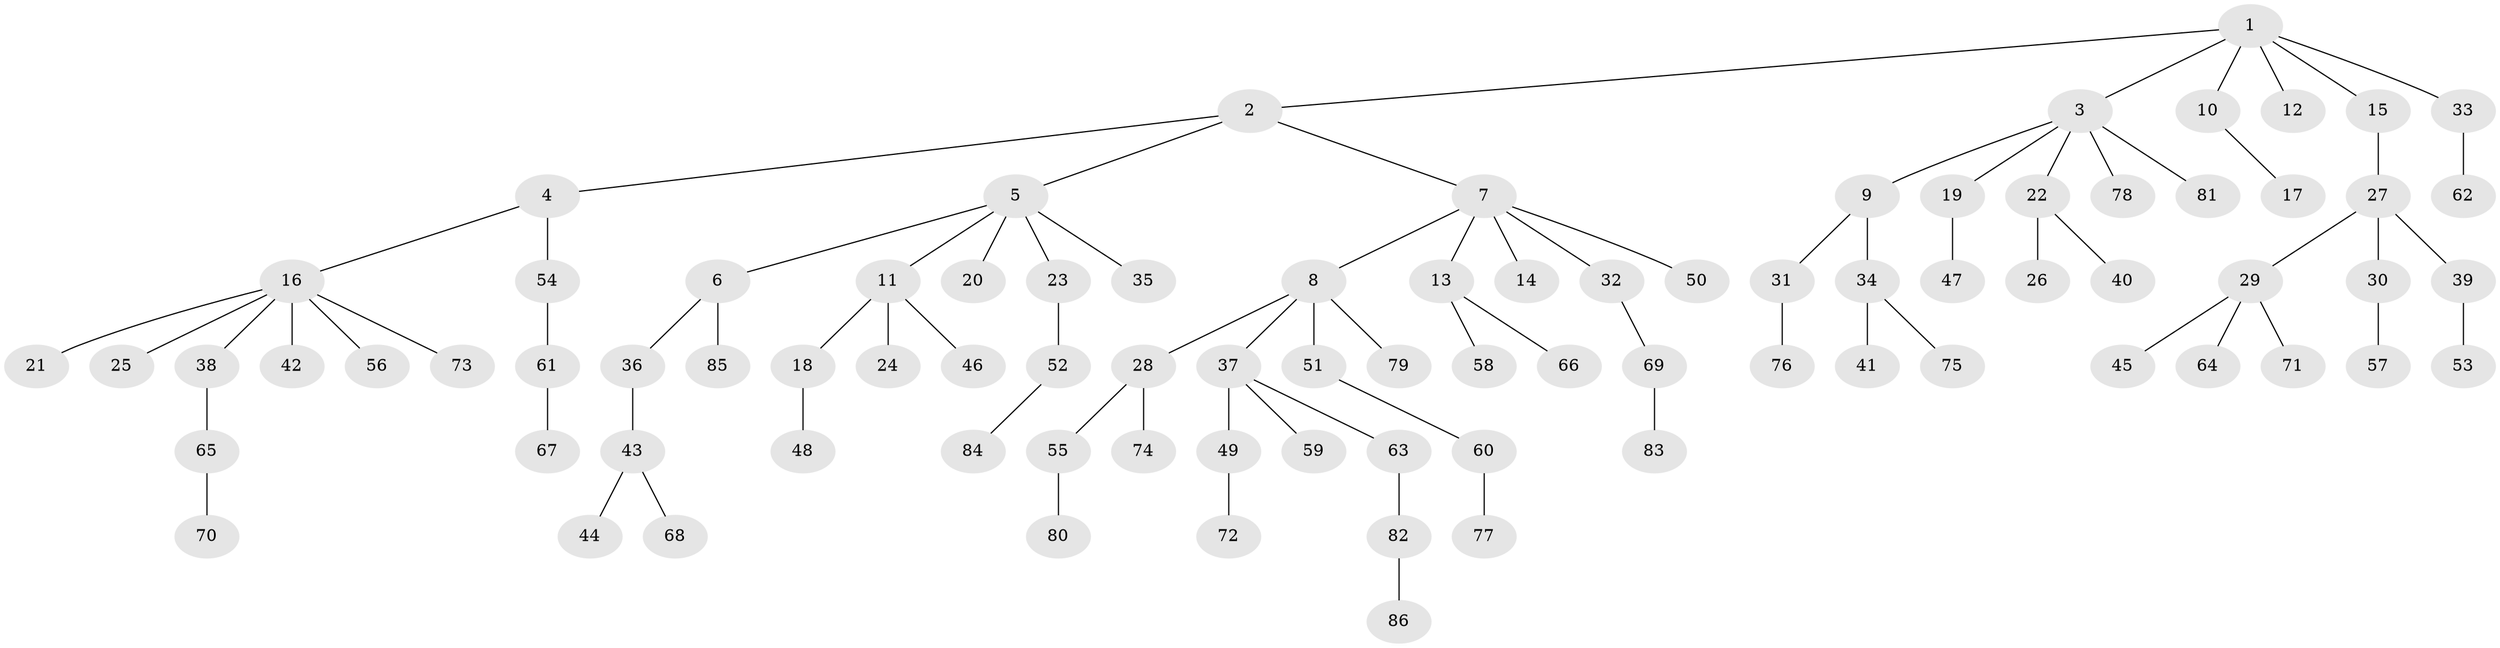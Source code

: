 // Generated by graph-tools (version 1.1) at 2025/50/03/09/25 03:50:22]
// undirected, 86 vertices, 85 edges
graph export_dot {
graph [start="1"]
  node [color=gray90,style=filled];
  1;
  2;
  3;
  4;
  5;
  6;
  7;
  8;
  9;
  10;
  11;
  12;
  13;
  14;
  15;
  16;
  17;
  18;
  19;
  20;
  21;
  22;
  23;
  24;
  25;
  26;
  27;
  28;
  29;
  30;
  31;
  32;
  33;
  34;
  35;
  36;
  37;
  38;
  39;
  40;
  41;
  42;
  43;
  44;
  45;
  46;
  47;
  48;
  49;
  50;
  51;
  52;
  53;
  54;
  55;
  56;
  57;
  58;
  59;
  60;
  61;
  62;
  63;
  64;
  65;
  66;
  67;
  68;
  69;
  70;
  71;
  72;
  73;
  74;
  75;
  76;
  77;
  78;
  79;
  80;
  81;
  82;
  83;
  84;
  85;
  86;
  1 -- 2;
  1 -- 3;
  1 -- 10;
  1 -- 12;
  1 -- 15;
  1 -- 33;
  2 -- 4;
  2 -- 5;
  2 -- 7;
  3 -- 9;
  3 -- 19;
  3 -- 22;
  3 -- 78;
  3 -- 81;
  4 -- 16;
  4 -- 54;
  5 -- 6;
  5 -- 11;
  5 -- 20;
  5 -- 23;
  5 -- 35;
  6 -- 36;
  6 -- 85;
  7 -- 8;
  7 -- 13;
  7 -- 14;
  7 -- 32;
  7 -- 50;
  8 -- 28;
  8 -- 37;
  8 -- 51;
  8 -- 79;
  9 -- 31;
  9 -- 34;
  10 -- 17;
  11 -- 18;
  11 -- 24;
  11 -- 46;
  13 -- 58;
  13 -- 66;
  15 -- 27;
  16 -- 21;
  16 -- 25;
  16 -- 38;
  16 -- 42;
  16 -- 56;
  16 -- 73;
  18 -- 48;
  19 -- 47;
  22 -- 26;
  22 -- 40;
  23 -- 52;
  27 -- 29;
  27 -- 30;
  27 -- 39;
  28 -- 55;
  28 -- 74;
  29 -- 45;
  29 -- 64;
  29 -- 71;
  30 -- 57;
  31 -- 76;
  32 -- 69;
  33 -- 62;
  34 -- 41;
  34 -- 75;
  36 -- 43;
  37 -- 49;
  37 -- 59;
  37 -- 63;
  38 -- 65;
  39 -- 53;
  43 -- 44;
  43 -- 68;
  49 -- 72;
  51 -- 60;
  52 -- 84;
  54 -- 61;
  55 -- 80;
  60 -- 77;
  61 -- 67;
  63 -- 82;
  65 -- 70;
  69 -- 83;
  82 -- 86;
}
